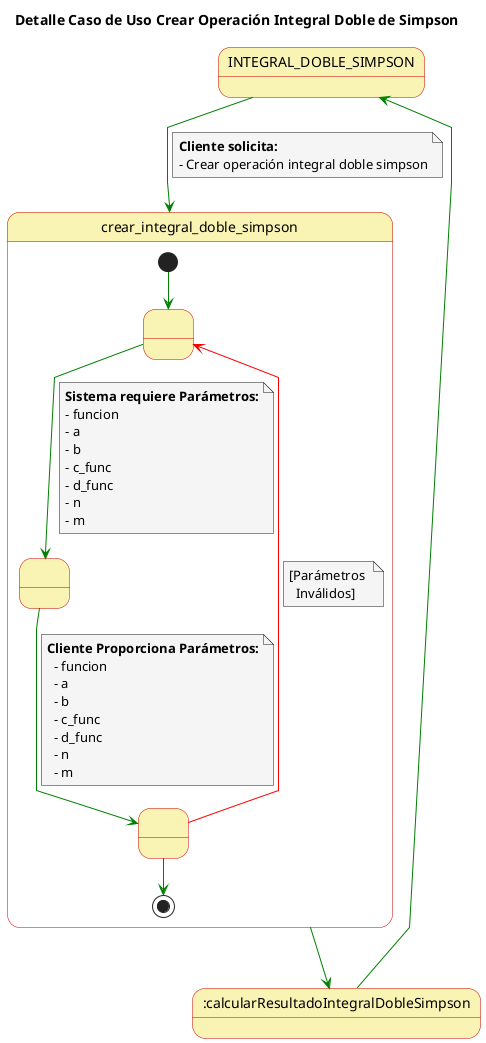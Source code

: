 @startuml

top to bottom direction

skinparam state {
  BackgroundColor #faf4b4
  BorderColor #c90000
}

skinparam note {
  BackgroundColor #f5f5f5
}

skinparam linetype polyline

title Detalle Caso de Uso Crear Operación Integral Doble de Simpson

state INTEGRAL_DOBLE_SIMPSON

INTEGRAL_DOBLE_SIMPSON-[#green]-> crear_integral_doble_simpson
note on link
  **Cliente solicita:**
  - Crear operación integral doble simpson
end note

state crear_integral_doble_simpson{
  state 1 as " "
  state 2 as " "
  state 3 as " "
  
  [*] -[#green]-> 1
  1 -[#green]-> 2
  note on link
      **Sistema requiere Parámetros:**
      - funcion
      - a
      - b
      - c_func
      - d_func
      - n
      - m
  end note
  2 -[#green]-> 3
  note on link
    **Cliente Proporciona Parámetros:**
      - funcion
      - a
      - b
      - c_func
      - d_func
      - n
      - m
  end note
  3 -[#red]-> 1
  note on link
    [Parámetros 
      Inválidos]
  end note
  3 -[#green]-> [*]

}

crear_integral_doble_simpson-[#green]-> :calcularResultadoIntegralDobleSimpson

:calcularResultadoIntegralDobleSimpson-[#green]-> INTEGRAL_DOBLE_SIMPSON

@enduml